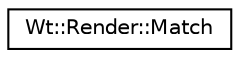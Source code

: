 digraph "Graphical Class Hierarchy"
{
 // LATEX_PDF_SIZE
  edge [fontname="Helvetica",fontsize="10",labelfontname="Helvetica",labelfontsize="10"];
  node [fontname="Helvetica",fontsize="10",shape=record];
  rankdir="LR";
  Node0 [label="Wt::Render::Match",height=0.2,width=0.4,color="black", fillcolor="white", style="filled",URL="$classWt_1_1Render_1_1Match.html",tooltip=" "];
}
